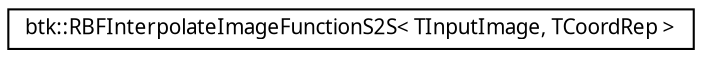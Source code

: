 digraph G
{
  edge [fontname="FreeSans.ttf",fontsize="10",labelfontname="FreeSans.ttf",labelfontsize="10"];
  node [fontname="FreeSans.ttf",fontsize="10",shape=record];
  rankdir=LR;
  Node1 [label="btk::RBFInterpolateImageFunctionS2S\< TInputImage, TCoordRep \>",height=0.2,width=0.4,color="black", fillcolor="white", style="filled",URL="$classbtk_1_1_r_b_f_interpolate_image_function_s2_s.html"];
}
